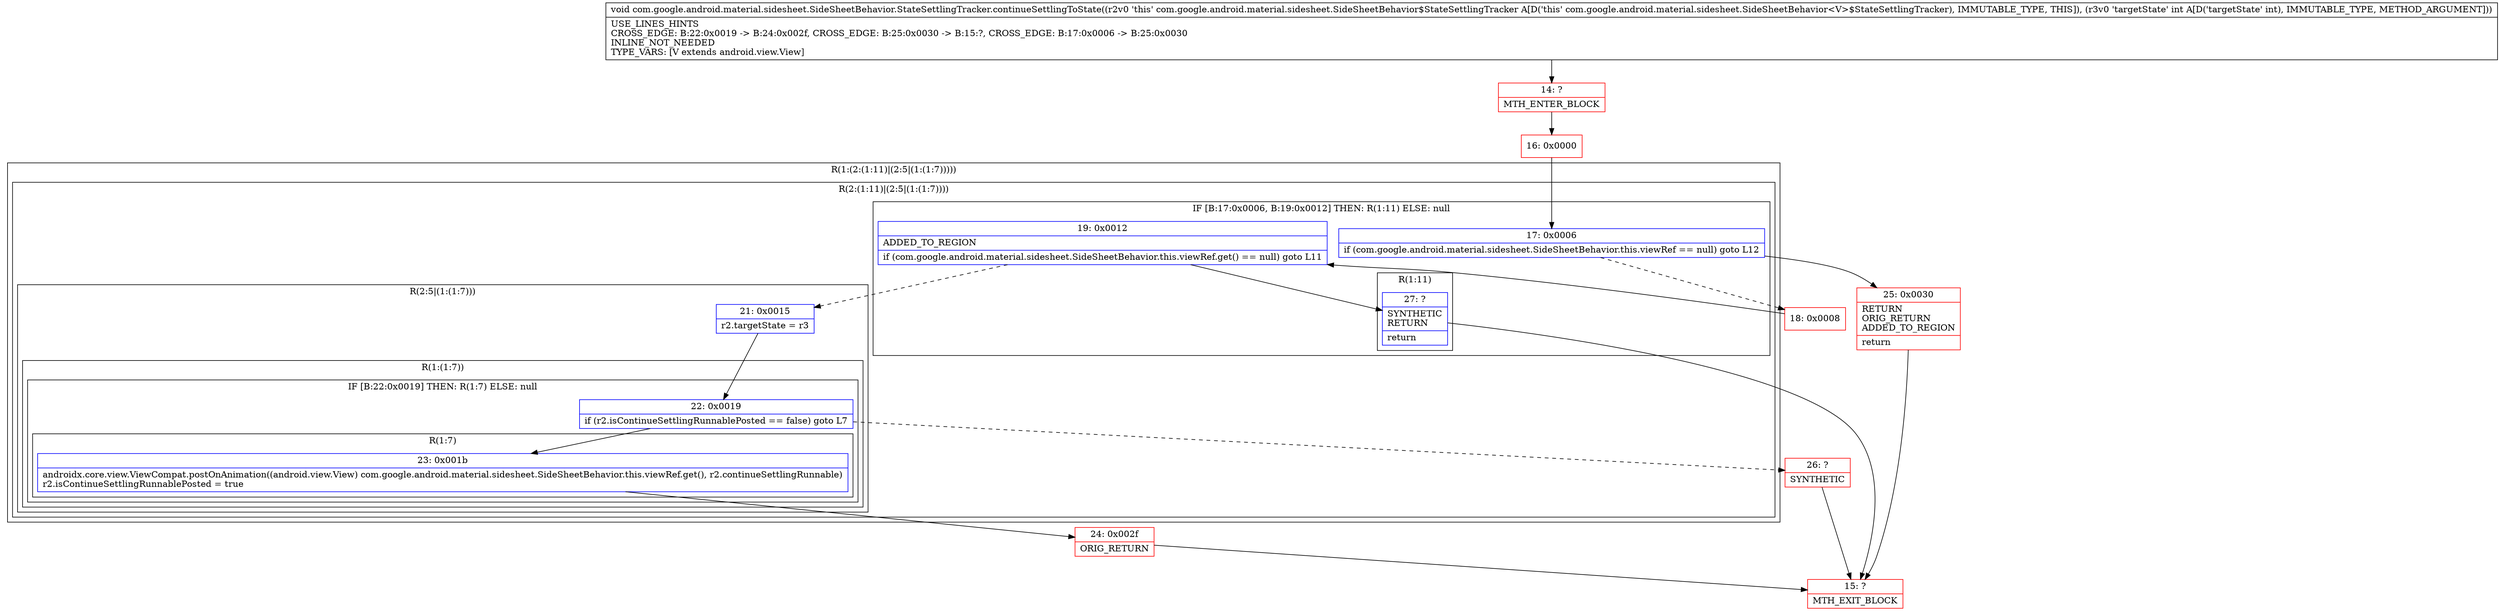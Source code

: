 digraph "CFG forcom.google.android.material.sidesheet.SideSheetBehavior.StateSettlingTracker.continueSettlingToState(I)V" {
subgraph cluster_Region_784475664 {
label = "R(1:(2:(1:11)|(2:5|(1:(1:7)))))";
node [shape=record,color=blue];
subgraph cluster_Region_639527448 {
label = "R(2:(1:11)|(2:5|(1:(1:7))))";
node [shape=record,color=blue];
subgraph cluster_IfRegion_2098316630 {
label = "IF [B:17:0x0006, B:19:0x0012] THEN: R(1:11) ELSE: null";
node [shape=record,color=blue];
Node_17 [shape=record,label="{17\:\ 0x0006|if (com.google.android.material.sidesheet.SideSheetBehavior.this.viewRef == null) goto L12\l}"];
Node_19 [shape=record,label="{19\:\ 0x0012|ADDED_TO_REGION\l|if (com.google.android.material.sidesheet.SideSheetBehavior.this.viewRef.get() == null) goto L11\l}"];
subgraph cluster_Region_1642545020 {
label = "R(1:11)";
node [shape=record,color=blue];
Node_27 [shape=record,label="{27\:\ ?|SYNTHETIC\lRETURN\l|return\l}"];
}
}
subgraph cluster_Region_1579837430 {
label = "R(2:5|(1:(1:7)))";
node [shape=record,color=blue];
Node_21 [shape=record,label="{21\:\ 0x0015|r2.targetState = r3\l}"];
subgraph cluster_Region_187795585 {
label = "R(1:(1:7))";
node [shape=record,color=blue];
subgraph cluster_IfRegion_2021246916 {
label = "IF [B:22:0x0019] THEN: R(1:7) ELSE: null";
node [shape=record,color=blue];
Node_22 [shape=record,label="{22\:\ 0x0019|if (r2.isContinueSettlingRunnablePosted == false) goto L7\l}"];
subgraph cluster_Region_540871528 {
label = "R(1:7)";
node [shape=record,color=blue];
Node_23 [shape=record,label="{23\:\ 0x001b|androidx.core.view.ViewCompat.postOnAnimation((android.view.View) com.google.android.material.sidesheet.SideSheetBehavior.this.viewRef.get(), r2.continueSettlingRunnable)\lr2.isContinueSettlingRunnablePosted = true\l}"];
}
}
}
}
}
}
Node_14 [shape=record,color=red,label="{14\:\ ?|MTH_ENTER_BLOCK\l}"];
Node_16 [shape=record,color=red,label="{16\:\ 0x0000}"];
Node_18 [shape=record,color=red,label="{18\:\ 0x0008}"];
Node_24 [shape=record,color=red,label="{24\:\ 0x002f|ORIG_RETURN\l}"];
Node_15 [shape=record,color=red,label="{15\:\ ?|MTH_EXIT_BLOCK\l}"];
Node_26 [shape=record,color=red,label="{26\:\ ?|SYNTHETIC\l}"];
Node_25 [shape=record,color=red,label="{25\:\ 0x0030|RETURN\lORIG_RETURN\lADDED_TO_REGION\l|return\l}"];
MethodNode[shape=record,label="{void com.google.android.material.sidesheet.SideSheetBehavior.StateSettlingTracker.continueSettlingToState((r2v0 'this' com.google.android.material.sidesheet.SideSheetBehavior$StateSettlingTracker A[D('this' com.google.android.material.sidesheet.SideSheetBehavior\<V\>$StateSettlingTracker), IMMUTABLE_TYPE, THIS]), (r3v0 'targetState' int A[D('targetState' int), IMMUTABLE_TYPE, METHOD_ARGUMENT]))  | USE_LINES_HINTS\lCROSS_EDGE: B:22:0x0019 \-\> B:24:0x002f, CROSS_EDGE: B:25:0x0030 \-\> B:15:?, CROSS_EDGE: B:17:0x0006 \-\> B:25:0x0030\lINLINE_NOT_NEEDED\lTYPE_VARS: [V extends android.view.View]\l}"];
MethodNode -> Node_14;Node_17 -> Node_18[style=dashed];
Node_17 -> Node_25;
Node_19 -> Node_21[style=dashed];
Node_19 -> Node_27;
Node_27 -> Node_15;
Node_21 -> Node_22;
Node_22 -> Node_23;
Node_22 -> Node_26[style=dashed];
Node_23 -> Node_24;
Node_14 -> Node_16;
Node_16 -> Node_17;
Node_18 -> Node_19;
Node_24 -> Node_15;
Node_26 -> Node_15;
Node_25 -> Node_15;
}

